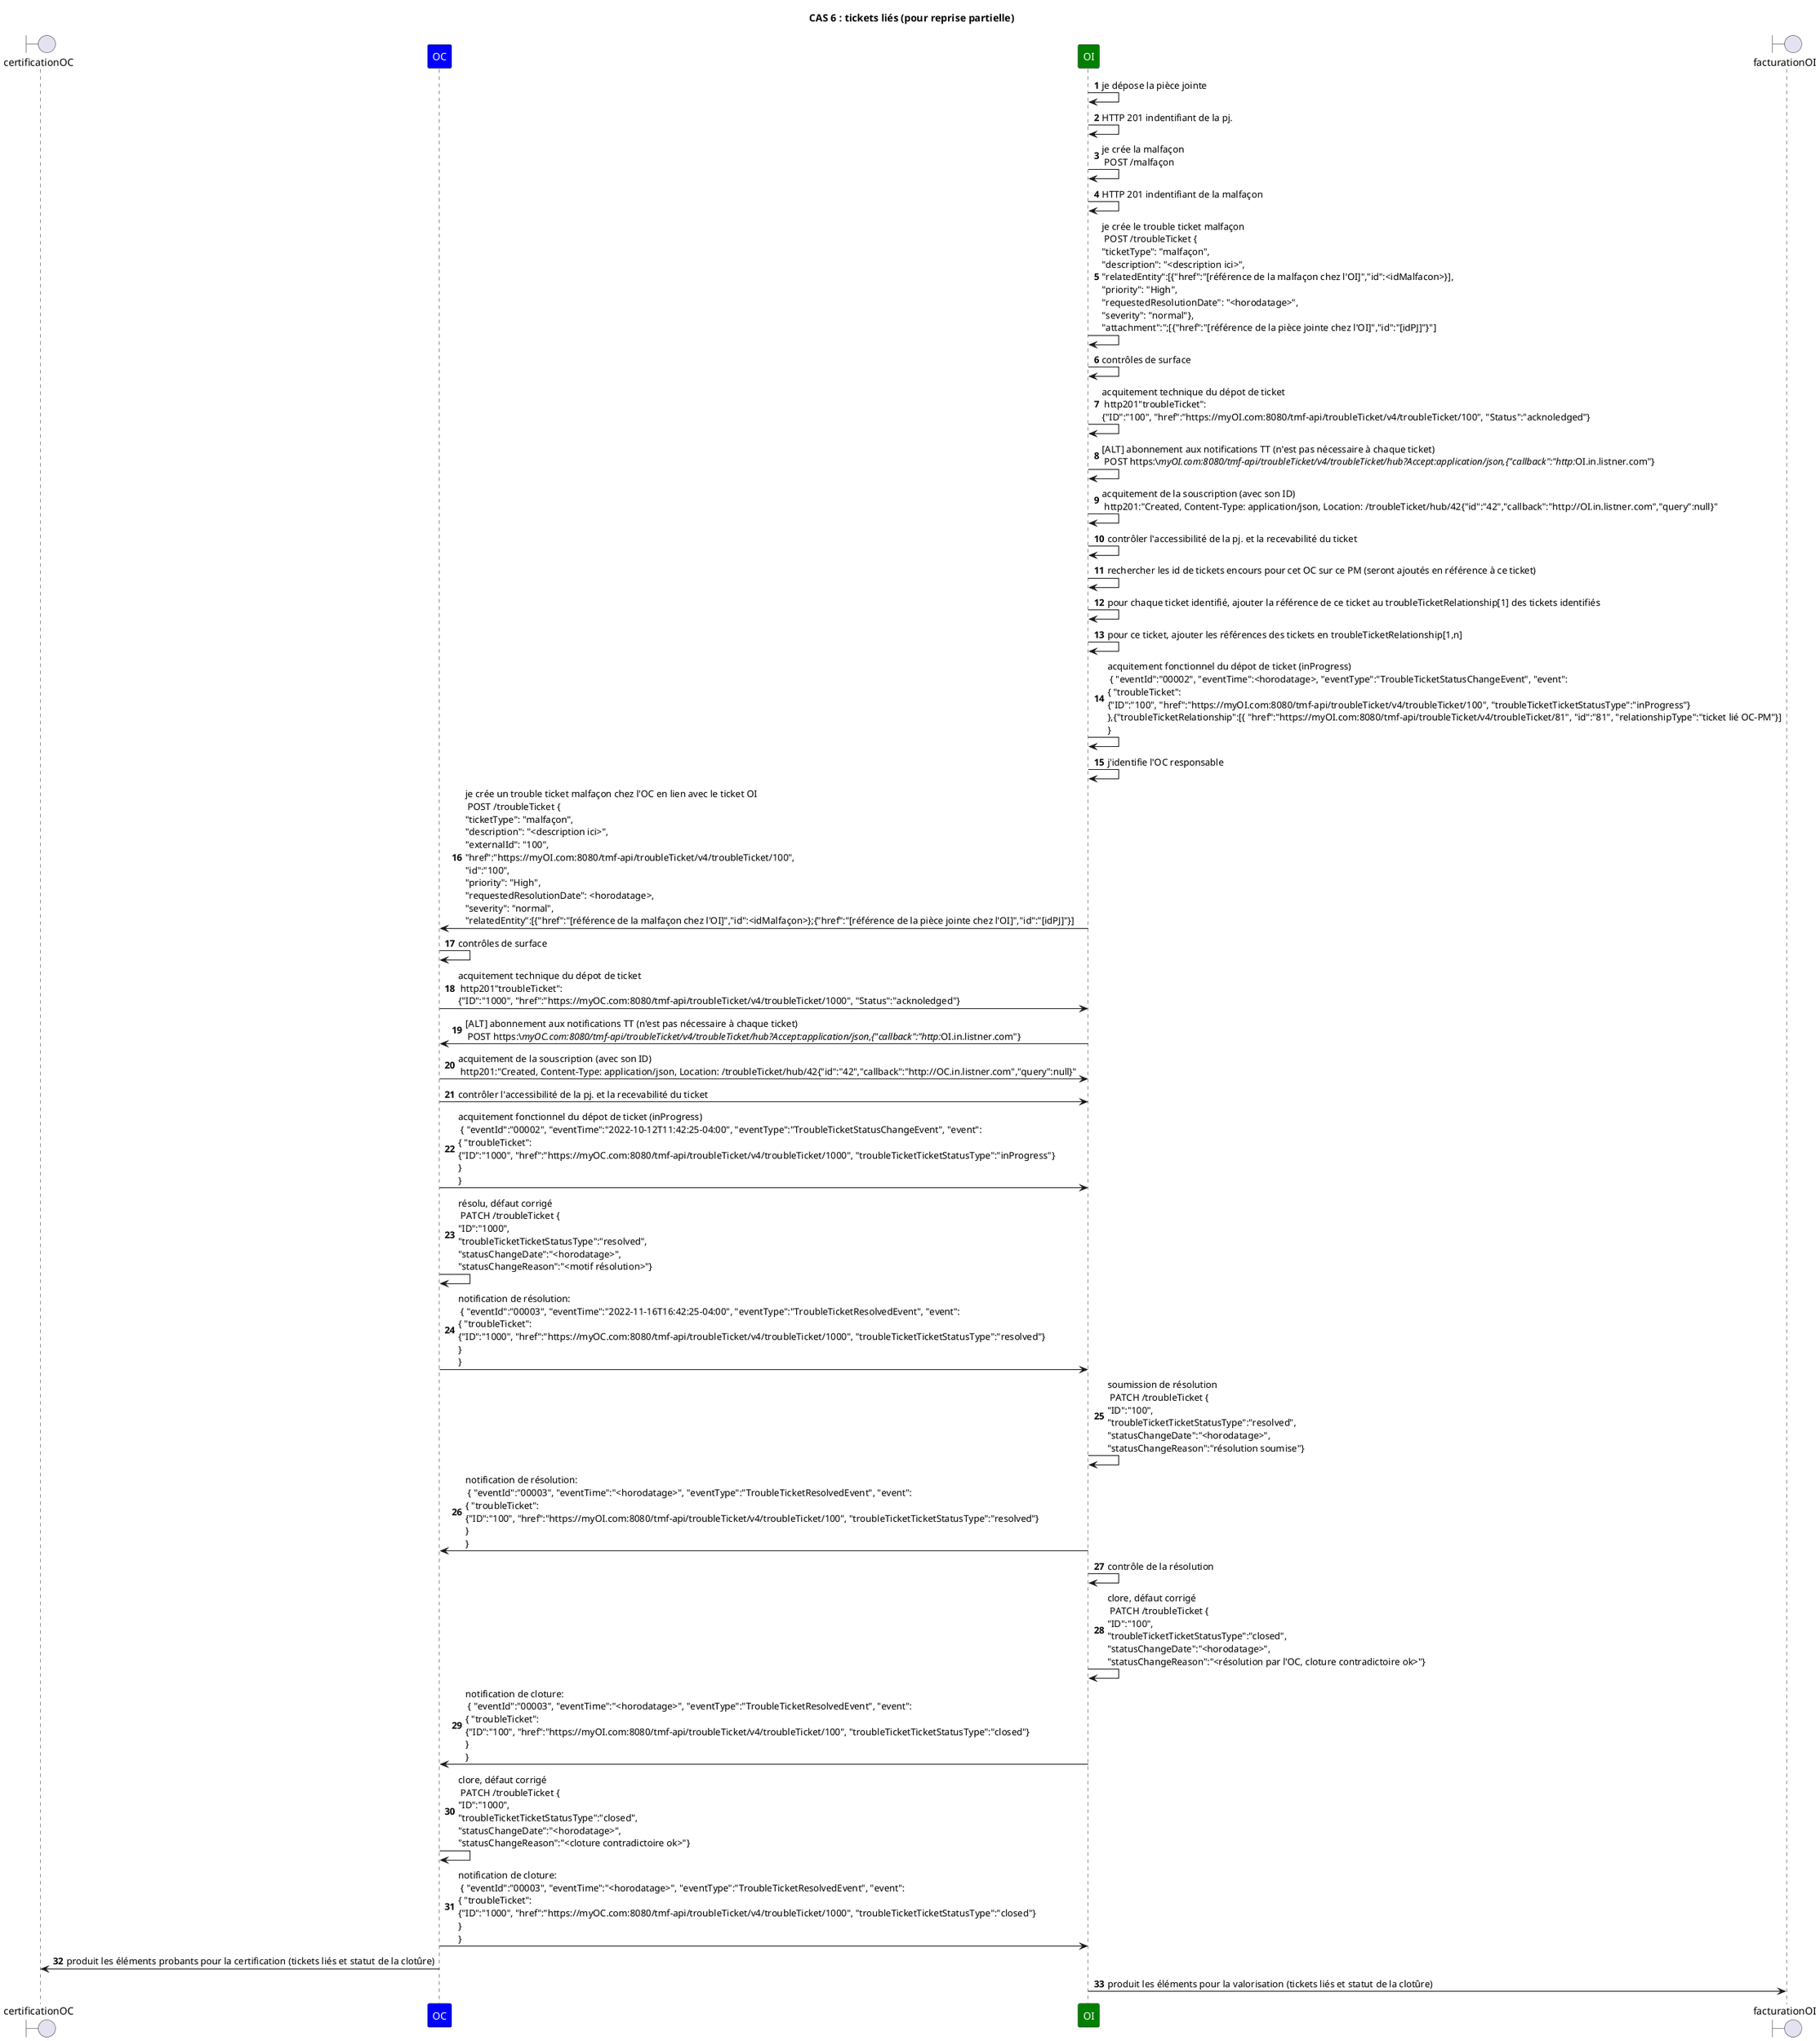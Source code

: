 @startuml

skinparam ParticipantFontColor automatic

title: CAS 6 : tickets liés (pour reprise partielle)





autonumber

boundary certificationOC
participant OC #Blue
participant OI #Green
boundary facturationOI

OI->OI: je dépose la pièce jointe
OI->OI: HTTP 201 indentifiant de la pj.
OI->OI: je crée la malfaçon \n POST /malfaçon
OI->OI: HTTP 201 indentifiant de la malfaçon
OI->OI: je crée le trouble ticket malfaçon \n POST /troubleTicket {\n"ticketType": "malfaçon",\n"description": "<description ici>",\n"relatedEntity":[{"href":"[référence de la malfaçon chez l'OI]","id":<idMalfacon>}],\n"priority": "High",\n"requestedResolutionDate": "<horodatage>",\n"severity": "normal"}, \n"attachment":";[{"href":"[référence de la pièce jointe chez l'OI]","id":"[idPJ]"}"]

OI->OI: contrôles de surface

OI->OI: acquitement technique du dépot de ticket \n http201"troubleTicket": \n{"ID":"100", "href":"https://myOI.com:8080/tmf-api/troubleTicket/v4/troubleTicket/100", "Status":"acknoledged"}

OI->OI: [ALT] abonnement aux notifications TT (n'est pas nécessaire à chaque ticket) \n POST https:\//myOI.com:8080/tmf-api/troubleTicket/v4/troubleTicket/hub?Accept:application/json,{"callback":"http://OI.in.listner.com"}

OI->OI: acquitement de la souscription (avec son ID) \n http201:"Created, Content-Type: application/json, Location: /troubleTicket/hub/42{"id":"42","callback":"http://OI.in.listner.com","query":null}"


OI->OI: contrôler l'accessibilité de la pj. et la recevabilité du ticket

OI->OI: rechercher les id de tickets encours pour cet OC sur ce PM (seront ajoutés en référence à ce ticket)
OI->OI: pour chaque ticket identifié, ajouter la référence de ce ticket au troubleTicketRelationship[1] des tickets identifiés
OI->OI: pour ce ticket, ajouter les références des tickets en troubleTicketRelationship[1,n]

OI->OI: acquitement fonctionnel du dépot de ticket (inProgress) \n { "eventId":"00002", "eventTime":<horodatage>, "eventType":"TroubleTicketStatusChangeEvent", "event": \n{ "troubleTicket": \n{"ID":"100", "href":"https://myOI.com:8080/tmf-api/troubleTicket/v4/troubleTicket/100", "troubleTicketTicketStatusType":"inProgress"}\n},{"troubleTicketRelationship":[{ "href":"https://myOI.com:8080/tmf-api/troubleTicket/v4/troubleTicket/81", "id":"81", "relationshipType":"ticket lié OC-PM"}]\n}

OI->OI: j'identifie l'OC responsable

OI->OC: je crée un trouble ticket malfaçon chez l'OC en lien avec le ticket OI \n POST /troubleTicket {\n"ticketType": "malfaçon",\n"description": "<description ici>",\n"externalId": "100",\n"href":"https://myOI.com:8080/tmf-api/troubleTicket/v4/troubleTicket/100",\n"id":"100",\n"priority": "High",\n"requestedResolutionDate": <horodatage>,\n"severity": "normal",\n"relatedEntity":[{"href":"[référence de la malfaçon chez l'OI]","id":<idMalfaçon>};{"href":"[référence de la pièce jointe chez l'OI]","id":"[idPJ]"}]

OC->OC: contrôles de surface

OC->OI: acquitement technique du dépot de ticket \n http201"troubleTicket": \n{"ID":"1000", "href":"https://myOC.com:8080/tmf-api/troubleTicket/v4/troubleTicket/1000", "Status":"acknoledged"}

OI->OC: [ALT] abonnement aux notifications TT (n'est pas nécessaire à chaque ticket) \n POST https:\//myOC.com:8080/tmf-api/troubleTicket/v4/troubleTicket/hub?Accept:application/json,{"callback":"http://OI.in.listner.com"}

OC->OI: acquitement de la souscription (avec son ID) \n http201:"Created, Content-Type: application/json, Location: /troubleTicket/hub/42{"id":"42","callback":"http://OC.in.listner.com","query":null}"


OC->OI: contrôler l'accessibilité de la pj. et la recevabilité du ticket

OC->OI: acquitement fonctionnel du dépot de ticket (inProgress) \n { "eventId":"00002", "eventTime":"2022-10-12T11:42:25-04:00", "eventType":"TroubleTicketStatusChangeEvent", "event": \n{ "troubleTicket": \n{"ID":"1000", "href":"https://myOC.com:8080/tmf-api/troubleTicket/v4/troubleTicket/1000", "troubleTicketTicketStatusType":"inProgress"}\n} \n}

OC->OC: résolu, défaut corrigé \n PATCH /troubleTicket {\n"ID":"1000",\n"troubleTicketTicketStatusType":"resolved",\n"statusChangeDate":"<horodatage>",\n"statusChangeReason":"<motif résolution>"}

OC->OI: notification de résolution: \n { "eventId":"00003", "eventTime":"2022-11-16T16:42:25-04:00", "eventType":"TroubleTicketResolvedEvent", "event": \n{ "troubleTicket": \n{"ID":"1000", "href":"https://myOC.com:8080/tmf-api/troubleTicket/v4/troubleTicket/1000", "troubleTicketTicketStatusType":"resolved"}\n} \n}


OI->OI: soumission de résolution \n PATCH /troubleTicket {\n"ID":"100",\n"troubleTicketTicketStatusType":"resolved",\n"statusChangeDate":"<horodatage>",\n"statusChangeReason":"résolution soumise"}
OI->OC: notification de résolution: \n { "eventId":"00003", "eventTime":"<horodatage>", "eventType":"TroubleTicketResolvedEvent", "event": \n{ "troubleTicket": \n{"ID":"100", "href":"https://myOI.com:8080/tmf-api/troubleTicket/v4/troubleTicket/100", "troubleTicketTicketStatusType":"resolved"}\n} \n}
OI->OI: contrôle de la résolution
OI->OI: clore, défaut corrigé \n PATCH /troubleTicket {\n"ID":"100",\n"troubleTicketTicketStatusType":"closed",\n"statusChangeDate":"<horodatage>",\n"statusChangeReason":"<résolution par l'OC, cloture contradictoire ok>"}

OI->OC: notification de cloture: \n { "eventId":"00003", "eventTime":"<horodatage>", "eventType":"TroubleTicketResolvedEvent", "event": \n{ "troubleTicket": \n{"ID":"100", "href":"https://myOI.com:8080/tmf-api/troubleTicket/v4/troubleTicket/100", "troubleTicketTicketStatusType":"closed"}\n} \n}

OC->OC: clore, défaut corrigé \n PATCH /troubleTicket {\n"ID":"1000",\n"troubleTicketTicketStatusType":"closed",\n"statusChangeDate":"<horodatage>",\n"statusChangeReason":"<cloture contradictoire ok>"}

OC->OI: notification de cloture: \n { "eventId":"00003", "eventTime":"<horodatage>", "eventType":"TroubleTicketResolvedEvent", "event": \n{ "troubleTicket": \n{"ID":"1000", "href":"https://myOC.com:8080/tmf-api/troubleTicket/v4/troubleTicket/1000", "troubleTicketTicketStatusType":"closed"}\n} \n}

OC->certificationOC: produit les éléments probants pour la certification (tickets liés et statut de la clotûre)
OI->facturationOI: produit les éléments pour la valorisation (tickets liés et statut de la clotûre)


@enduml









